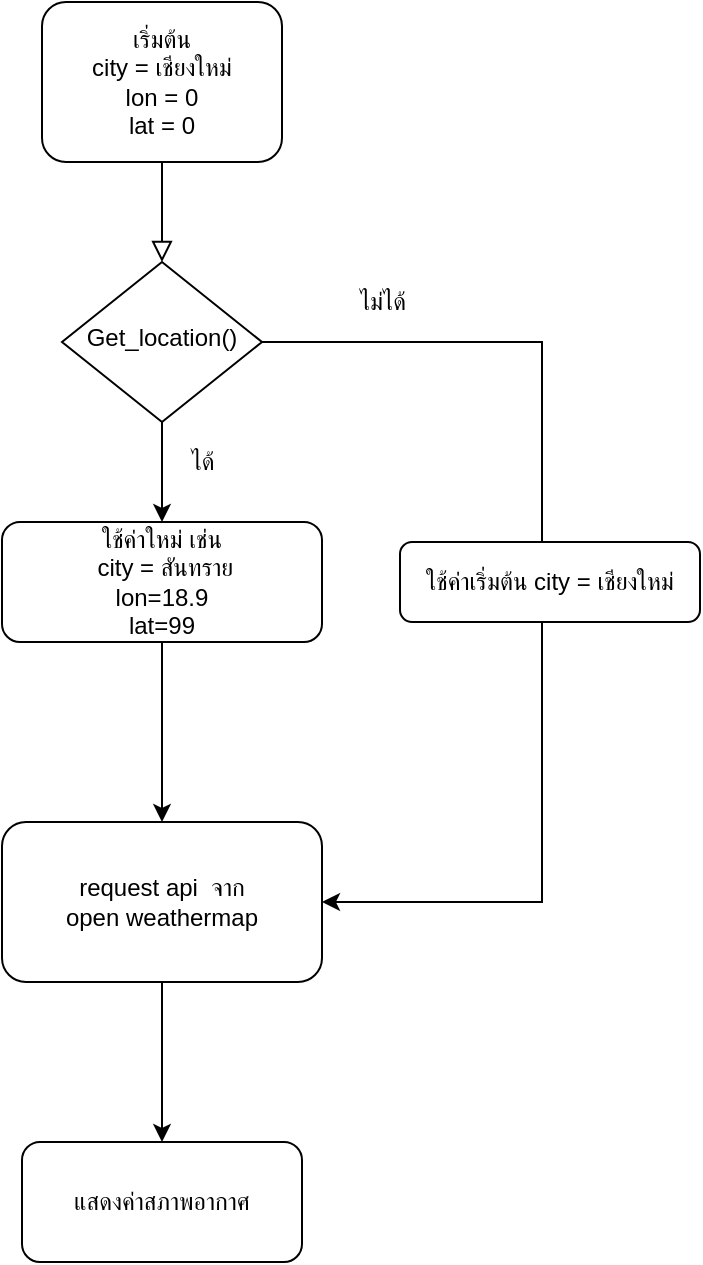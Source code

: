 <mxfile version="20.0.1" type="google" pages="2"><diagram id="C5RBs43oDa-KdzZeNtuy" name="overview"><mxGraphModel grid="1" page="1" gridSize="10" guides="1" tooltips="1" connect="1" arrows="1" fold="1" pageScale="1" pageWidth="827" pageHeight="1169" math="0" shadow="0"><root><mxCell id="WIyWlLk6GJQsqaUBKTNV-0"/><mxCell id="WIyWlLk6GJQsqaUBKTNV-1" parent="WIyWlLk6GJQsqaUBKTNV-0"/><mxCell id="WIyWlLk6GJQsqaUBKTNV-2" value="" style="rounded=0;html=1;jettySize=auto;orthogonalLoop=1;fontSize=11;endArrow=block;endFill=0;endSize=8;strokeWidth=1;shadow=0;labelBackgroundColor=none;edgeStyle=orthogonalEdgeStyle;" edge="1" parent="WIyWlLk6GJQsqaUBKTNV-1" source="WIyWlLk6GJQsqaUBKTNV-3" target="WIyWlLk6GJQsqaUBKTNV-6"><mxGeometry relative="1" as="geometry"/></mxCell><mxCell id="WIyWlLk6GJQsqaUBKTNV-3" value="เริ่มต้น&lt;br&gt;city = เชียงใหม่&lt;br&gt;lon = 0&lt;br&gt;lat = 0" style="rounded=1;whiteSpace=wrap;html=1;fontSize=12;glass=0;strokeWidth=1;shadow=0;" vertex="1" parent="WIyWlLk6GJQsqaUBKTNV-1"><mxGeometry x="330" y="110" width="120" height="80" as="geometry"/></mxCell><mxCell id="hpivFWLjmm77O5sJz2NS-5" style="edgeStyle=orthogonalEdgeStyle;rounded=0;orthogonalLoop=1;jettySize=auto;html=1;exitX=0.5;exitY=1;exitDx=0;exitDy=0;entryX=0.5;entryY=0;entryDx=0;entryDy=0;labelBorderColor=none;" edge="1" parent="WIyWlLk6GJQsqaUBKTNV-1" source="WIyWlLk6GJQsqaUBKTNV-6" target="hpivFWLjmm77O5sJz2NS-4"><mxGeometry relative="1" as="geometry"/></mxCell><mxCell id="hpivFWLjmm77O5sJz2NS-7" style="edgeStyle=orthogonalEdgeStyle;rounded=0;orthogonalLoop=1;jettySize=auto;html=1;exitX=1;exitY=0.5;exitDx=0;exitDy=0;entryX=0;entryY=0.5;entryDx=0;entryDy=0;labelBorderColor=none;" edge="1" parent="WIyWlLk6GJQsqaUBKTNV-1" source="WIyWlLk6GJQsqaUBKTNV-6" target="WIyWlLk6GJQsqaUBKTNV-7"><mxGeometry relative="1" as="geometry"><Array as="points"><mxPoint x="580" y="280"/><mxPoint x="580" y="400"/></Array></mxGeometry></mxCell><mxCell id="WIyWlLk6GJQsqaUBKTNV-6" value="Get_location()" style="rhombus;whiteSpace=wrap;html=1;shadow=0;fontFamily=Helvetica;fontSize=12;align=center;strokeWidth=1;spacing=6;spacingTop=-4;" vertex="1" parent="WIyWlLk6GJQsqaUBKTNV-1"><mxGeometry x="340" y="240" width="100" height="80" as="geometry"/></mxCell><mxCell id="hpivFWLjmm77O5sJz2NS-11" style="edgeStyle=orthogonalEdgeStyle;rounded=0;orthogonalLoop=1;jettySize=auto;html=1;entryX=1;entryY=0.5;entryDx=0;entryDy=0;labelBorderColor=none;" edge="1" parent="WIyWlLk6GJQsqaUBKTNV-1" source="WIyWlLk6GJQsqaUBKTNV-7" target="hpivFWLjmm77O5sJz2NS-9"><mxGeometry relative="1" as="geometry"><Array as="points"><mxPoint x="580" y="560"/></Array></mxGeometry></mxCell><mxCell id="WIyWlLk6GJQsqaUBKTNV-7" value="ใช้ค่าเริ่มต้น city = เชียงใหม่" style="rounded=1;whiteSpace=wrap;html=1;fontSize=12;glass=0;strokeWidth=1;shadow=0;" vertex="1" parent="WIyWlLk6GJQsqaUBKTNV-1"><mxGeometry x="509" y="380" width="150" height="40" as="geometry"/></mxCell><mxCell id="hpivFWLjmm77O5sJz2NS-10" style="edgeStyle=orthogonalEdgeStyle;rounded=0;orthogonalLoop=1;jettySize=auto;html=1;exitX=0.5;exitY=1;exitDx=0;exitDy=0;labelBorderColor=none;" edge="1" parent="WIyWlLk6GJQsqaUBKTNV-1" source="hpivFWLjmm77O5sJz2NS-4" target="hpivFWLjmm77O5sJz2NS-9"><mxGeometry relative="1" as="geometry"/></mxCell><mxCell id="hpivFWLjmm77O5sJz2NS-4" value="ใช้ค่าใหม่ เช่น&lt;br&gt;&amp;nbsp;city = สันทราย&lt;br&gt;lon=18.9&lt;br&gt;lat=99" style="rounded=1;whiteSpace=wrap;html=1;" vertex="1" parent="WIyWlLk6GJQsqaUBKTNV-1"><mxGeometry x="310" y="370" width="160" height="60" as="geometry"/></mxCell><mxCell id="hpivFWLjmm77O5sJz2NS-6" value="ได้" style="text;html=1;resizable=0;autosize=1;align=center;verticalAlign=middle;points=[];fillColor=none;strokeColor=none;rounded=0;" vertex="1" parent="WIyWlLk6GJQsqaUBKTNV-1"><mxGeometry x="395" y="330" width="30" height="20" as="geometry"/></mxCell><mxCell id="hpivFWLjmm77O5sJz2NS-8" value="ไม่ได้" style="text;html=1;resizable=0;autosize=1;align=center;verticalAlign=middle;points=[];fillColor=none;strokeColor=none;rounded=0;" vertex="1" parent="WIyWlLk6GJQsqaUBKTNV-1"><mxGeometry x="480" y="250" width="40" height="20" as="geometry"/></mxCell><mxCell id="hpivFWLjmm77O5sJz2NS-13" value="" style="edgeStyle=orthogonalEdgeStyle;rounded=0;orthogonalLoop=1;jettySize=auto;html=1;labelBorderColor=none;" edge="1" parent="WIyWlLk6GJQsqaUBKTNV-1" source="hpivFWLjmm77O5sJz2NS-9" target="hpivFWLjmm77O5sJz2NS-12"><mxGeometry relative="1" as="geometry"/></mxCell><mxCell id="hpivFWLjmm77O5sJz2NS-9" value="request api&amp;nbsp; จาก&lt;br&gt;open weathermap" style="rounded=1;whiteSpace=wrap;html=1;" vertex="1" parent="WIyWlLk6GJQsqaUBKTNV-1"><mxGeometry x="310" y="520" width="160" height="80" as="geometry"/></mxCell><mxCell id="hpivFWLjmm77O5sJz2NS-12" value="แสดงค่าสภาพอากาศ" style="rounded=1;whiteSpace=wrap;html=1;" vertex="1" parent="WIyWlLk6GJQsqaUBKTNV-1"><mxGeometry x="320" y="680" width="140" height="60" as="geometry"/></mxCell></root></mxGraphModel></diagram><diagram id="hhrYVc4hzrzNQiwjYUZ7" name="Get_location()"><mxGraphModel grid="1" page="1" gridSize="10" guides="1" tooltips="1" connect="1" arrows="1" fold="1" pageScale="1" pageWidth="850" pageHeight="1100" math="0" shadow="0"><root><mxCell id="0"/><mxCell id="1" parent="0"/><mxCell id="nDhb-6rTjnW1Q0gG0KSa-2" value="" style="edgeStyle=orthogonalEdgeStyle;rounded=0;orthogonalLoop=1;jettySize=auto;html=1;labelBorderColor=none;" edge="1" parent="1" source="aIhRJcj11_InCGtz5Vxp-1" target="nDhb-6rTjnW1Q0gG0KSa-1"><mxGeometry relative="1" as="geometry"/></mxCell><mxCell id="aIhRJcj11_InCGtz5Vxp-1" value="เรียกฟังก์ชัั่น getWifiJsonString()&lt;br&gt;บรรทัด448" style="rounded=1;whiteSpace=wrap;html=1;" vertex="1" parent="1"><mxGeometry x="340" y="240" width="120" height="60" as="geometry"/></mxCell><mxCell id="nDhb-6rTjnW1Q0gG0KSa-4" value="" style="edgeStyle=orthogonalEdgeStyle;rounded=0;orthogonalLoop=1;jettySize=auto;html=1;labelBorderColor=none;" edge="1" parent="1" source="nDhb-6rTjnW1Q0gG0KSa-1" target="nDhb-6rTjnW1Q0gG0KSa-3"><mxGeometry relative="1" as="geometry"/></mxCell><mxCell id="nDhb-6rTjnW1Q0gG0KSa-1" value="หาสัญญาณไวไฟจาก&lt;br&gt;WiFi.scanNetworks()&lt;br&gt;จะได้ MACADDRESS&lt;br&gt;บรรทัด 510" style="rounded=1;whiteSpace=wrap;html=1;" vertex="1" parent="1"><mxGeometry x="320" y="320" width="160" height="80" as="geometry"/></mxCell><mxCell id="nDhb-6rTjnW1Q0gG0KSa-6" value="" style="edgeStyle=orthogonalEdgeStyle;rounded=0;orthogonalLoop=1;jettySize=auto;html=1;labelBorderColor=none;" edge="1" parent="1" source="nDhb-6rTjnW1Q0gG0KSa-3" target="nDhb-6rTjnW1Q0gG0KSa-5"><mxGeometry relative="1" as="geometry"/></mxCell><mxCell id="nDhb-6rTjnW1Q0gG0KSa-3" value="วนลูปเพื่อสร้าง Json&lt;br&gt;จาก Mac address ทั้งหมด&lt;br&gt;ใช้สำหรับ Request api&lt;br&gt;ไปที่ google&lt;br&gt;บรรทัด 519-537" style="whiteSpace=wrap;html=1;rounded=1;" vertex="1" parent="1"><mxGeometry x="310" y="420" width="180" height="100" as="geometry"/></mxCell><mxCell id="nDhb-6rTjnW1Q0gG0KSa-8" value="" style="edgeStyle=orthogonalEdgeStyle;rounded=0;orthogonalLoop=1;jettySize=auto;html=1;labelBorderColor=none;" edge="1" parent="1" source="nDhb-6rTjnW1Q0gG0KSa-5" target="nDhb-6rTjnW1Q0gG0KSa-7"><mxGeometry relative="1" as="geometry"/></mxCell><mxCell id="nDhb-6rTjnW1Q0gG0KSa-5" value="json ที่เก็บข้อมูล&lt;br&gt;Mac address ทั้งหมดส่งกลับมาที่ บรรทัด 448&amp;nbsp;" style="whiteSpace=wrap;html=1;rounded=1;" vertex="1" parent="1"><mxGeometry x="320" y="550" width="160" height="90" as="geometry"/></mxCell><mxCell id="nDhb-6rTjnW1Q0gG0KSa-10" value="" style="edgeStyle=orthogonalEdgeStyle;rounded=0;orthogonalLoop=1;jettySize=auto;html=1;labelBorderColor=none;" edge="1" parent="1" source="nDhb-6rTjnW1Q0gG0KSa-7" target="nDhb-6rTjnW1Q0gG0KSa-9"><mxGeometry relative="1" as="geometry"/></mxCell><mxCell id="nDhb-6rTjnW1Q0gG0KSa-7" value="Request API ไปที่ google&lt;br&gt;ใช้ POST METHOD&lt;br&gt;บรรทัดที่ 465" style="whiteSpace=wrap;html=1;rounded=1;" vertex="1" parent="1"><mxGeometry x="320" y="680" width="160" height="90" as="geometry"/></mxCell><mxCell id="FZlvrXzfUlsFe-UaaESL-2" value="" style="edgeStyle=orthogonalEdgeStyle;rounded=0;orthogonalLoop=1;jettySize=auto;html=1;labelBorderColor=none;" edge="1" parent="1" source="nDhb-6rTjnW1Q0gG0KSa-9" target="FZlvrXzfUlsFe-UaaESL-1"><mxGeometry relative="1" as="geometry"/></mxCell><mxCell id="FZlvrXzfUlsFe-UaaESL-4" value="" style="edgeStyle=orthogonalEdgeStyle;rounded=0;orthogonalLoop=1;jettySize=auto;html=1;labelBorderColor=none;" edge="1" parent="1" source="nDhb-6rTjnW1Q0gG0KSa-9" target="FZlvrXzfUlsFe-UaaESL-3"><mxGeometry relative="1" as="geometry"/></mxCell><mxCell id="nDhb-6rTjnW1Q0gG0KSa-9" value="ถ้า Request สำเร็จ &lt;br&gt;ให้บันทึกค่า lat lon&lt;br&gt;ลงในตัวแปร lat lon&lt;br&gt;บรรทัด 474-488" style="whiteSpace=wrap;html=1;rounded=1;" vertex="1" parent="1"><mxGeometry x="320" y="810" width="160" height="90" as="geometry"/></mxCell><mxCell id="FZlvrXzfUlsFe-UaaESL-1" value="Request&amp;nbsp; สภาพอากาศ&lt;br&gt;openweathermap&lt;br&gt;ต่อไป" style="whiteSpace=wrap;html=1;rounded=1;" vertex="1" parent="1"><mxGeometry x="340" y="940" width="120" height="60" as="geometry"/></mxCell><mxCell id="FZlvrXzfUlsFe-UaaESL-5" style="edgeStyle=orthogonalEdgeStyle;rounded=0;orthogonalLoop=1;jettySize=auto;html=1;entryX=1;entryY=0.5;entryDx=0;entryDy=0;labelBorderColor=none;" edge="1" parent="1" source="FZlvrXzfUlsFe-UaaESL-3" target="FZlvrXzfUlsFe-UaaESL-1"><mxGeometry relative="1" as="geometry"><Array as="points"><mxPoint x="640" y="970"/></Array></mxGeometry></mxCell><mxCell id="FZlvrXzfUlsFe-UaaESL-3" value="ถ้า Request ไม่สำเร็จ &lt;br&gt;lat lon จะไม่เปลี่ยนแปลง&lt;br&gt;จะใช้ city = เชียงใหม่&lt;br&gt;เป็นค่าเริ่มเต้น" style="whiteSpace=wrap;html=1;rounded=1;" vertex="1" parent="1"><mxGeometry x="560" y="810" width="160" height="90" as="geometry"/></mxCell></root></mxGraphModel></diagram></mxfile>
